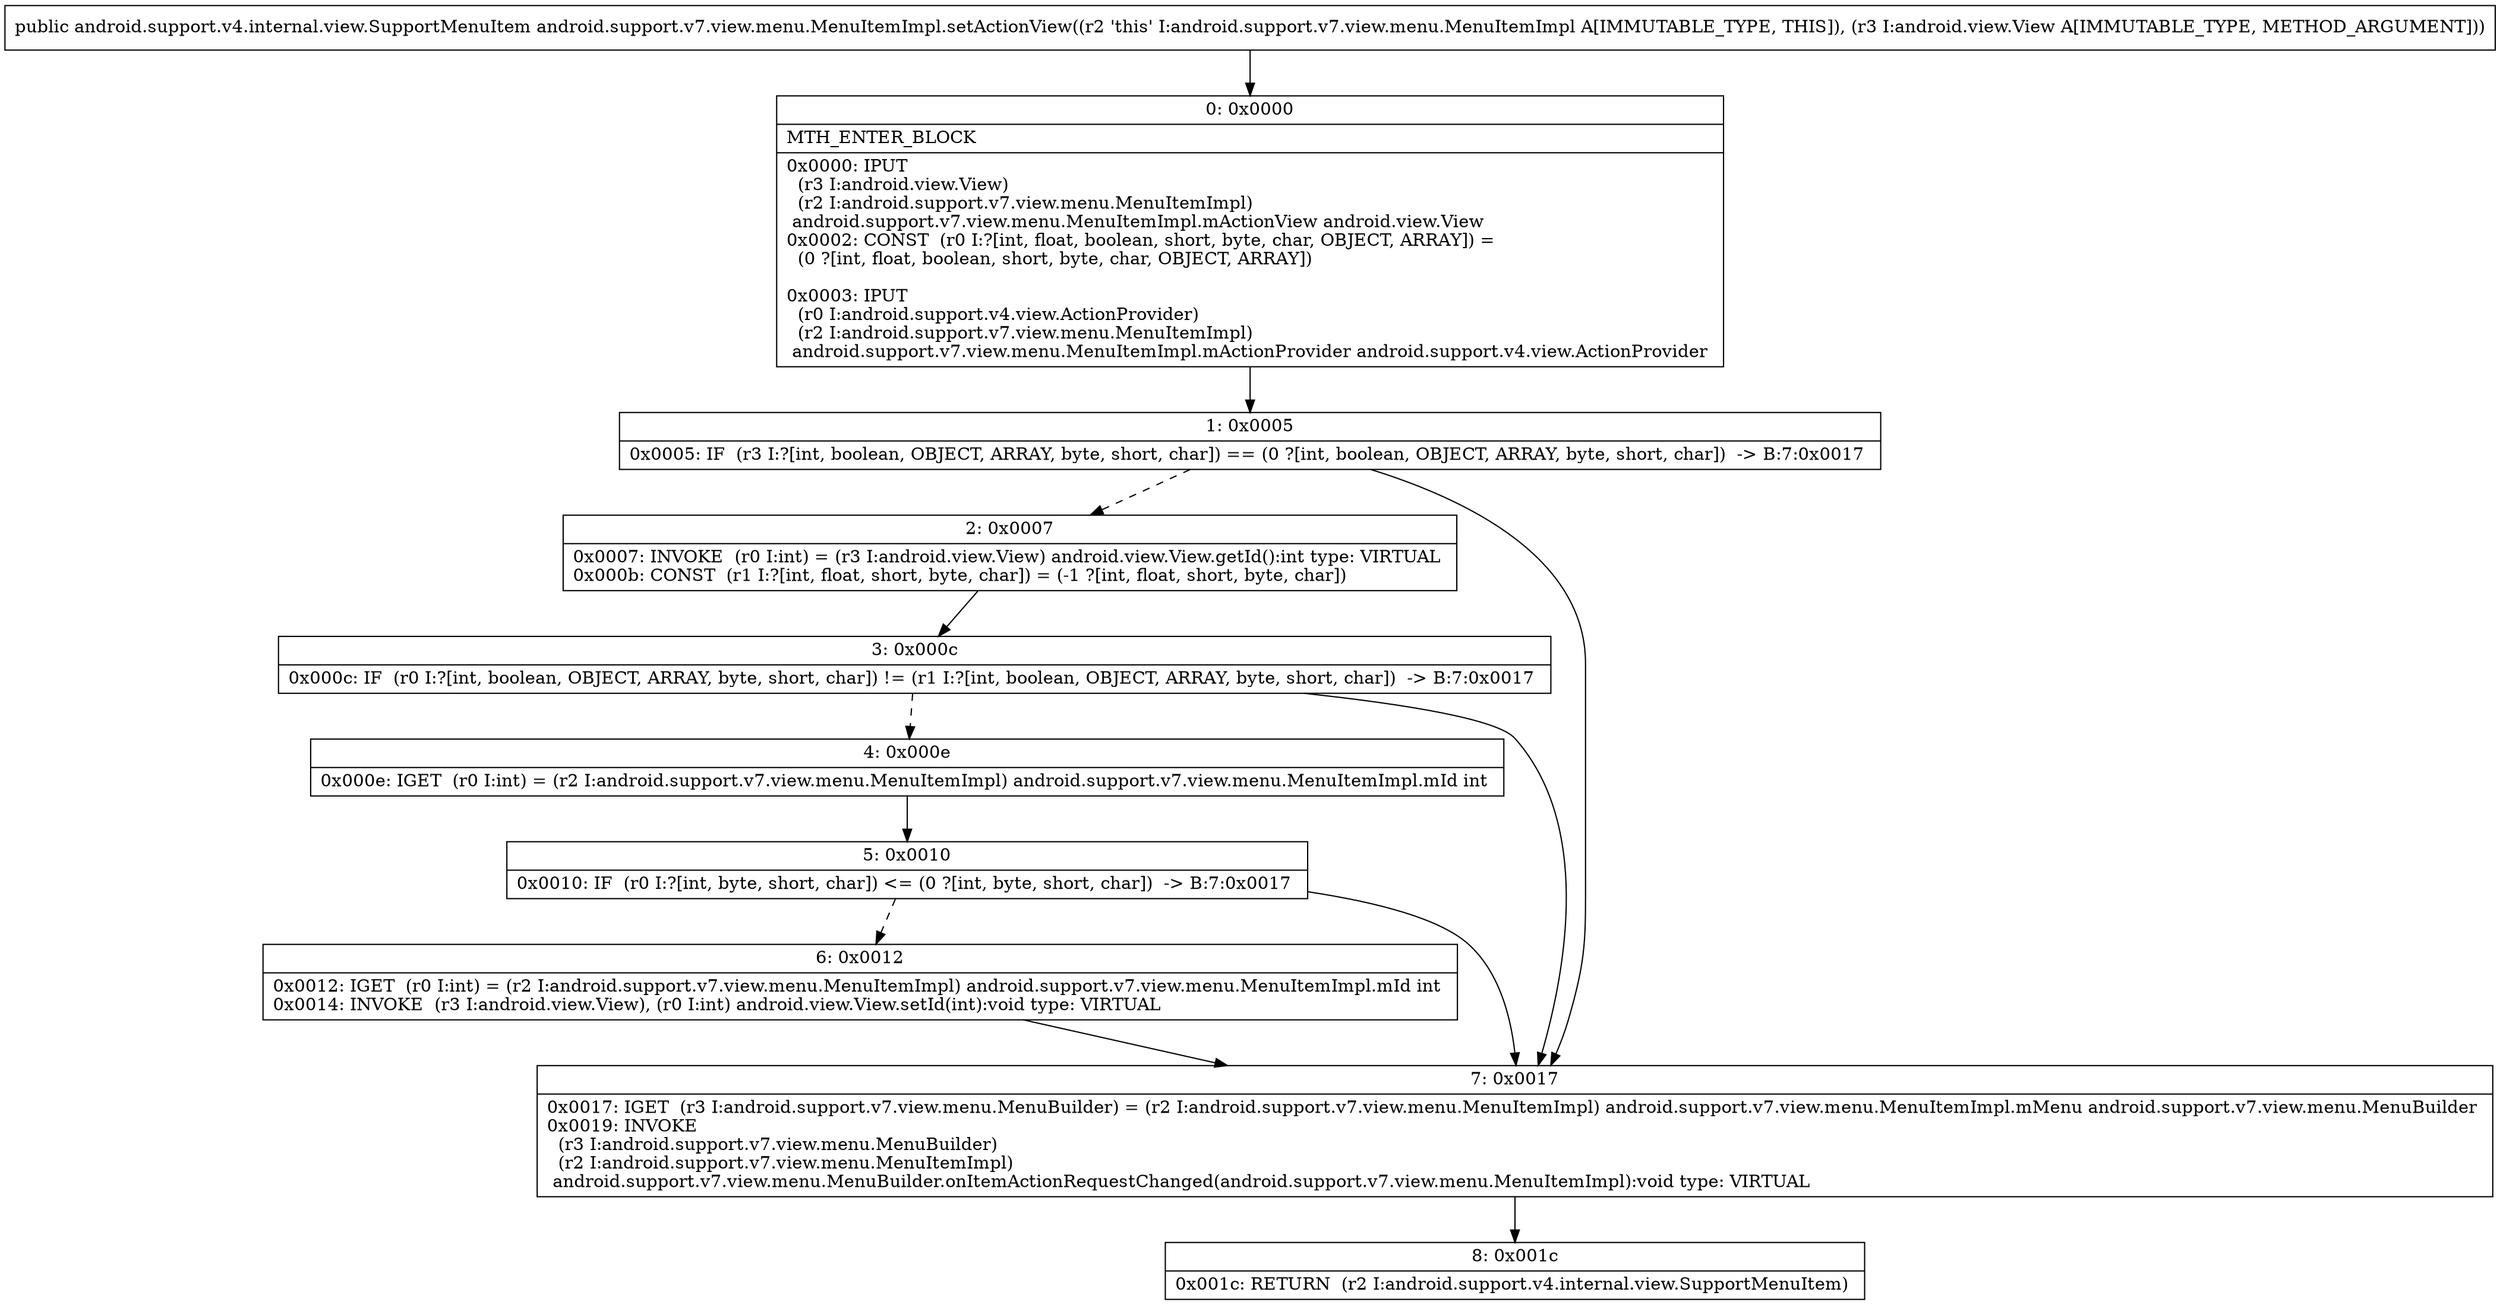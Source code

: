 digraph "CFG forandroid.support.v7.view.menu.MenuItemImpl.setActionView(Landroid\/view\/View;)Landroid\/support\/v4\/internal\/view\/SupportMenuItem;" {
Node_0 [shape=record,label="{0\:\ 0x0000|MTH_ENTER_BLOCK\l|0x0000: IPUT  \l  (r3 I:android.view.View)\l  (r2 I:android.support.v7.view.menu.MenuItemImpl)\l android.support.v7.view.menu.MenuItemImpl.mActionView android.view.View \l0x0002: CONST  (r0 I:?[int, float, boolean, short, byte, char, OBJECT, ARRAY]) = \l  (0 ?[int, float, boolean, short, byte, char, OBJECT, ARRAY])\l \l0x0003: IPUT  \l  (r0 I:android.support.v4.view.ActionProvider)\l  (r2 I:android.support.v7.view.menu.MenuItemImpl)\l android.support.v7.view.menu.MenuItemImpl.mActionProvider android.support.v4.view.ActionProvider \l}"];
Node_1 [shape=record,label="{1\:\ 0x0005|0x0005: IF  (r3 I:?[int, boolean, OBJECT, ARRAY, byte, short, char]) == (0 ?[int, boolean, OBJECT, ARRAY, byte, short, char])  \-\> B:7:0x0017 \l}"];
Node_2 [shape=record,label="{2\:\ 0x0007|0x0007: INVOKE  (r0 I:int) = (r3 I:android.view.View) android.view.View.getId():int type: VIRTUAL \l0x000b: CONST  (r1 I:?[int, float, short, byte, char]) = (\-1 ?[int, float, short, byte, char]) \l}"];
Node_3 [shape=record,label="{3\:\ 0x000c|0x000c: IF  (r0 I:?[int, boolean, OBJECT, ARRAY, byte, short, char]) != (r1 I:?[int, boolean, OBJECT, ARRAY, byte, short, char])  \-\> B:7:0x0017 \l}"];
Node_4 [shape=record,label="{4\:\ 0x000e|0x000e: IGET  (r0 I:int) = (r2 I:android.support.v7.view.menu.MenuItemImpl) android.support.v7.view.menu.MenuItemImpl.mId int \l}"];
Node_5 [shape=record,label="{5\:\ 0x0010|0x0010: IF  (r0 I:?[int, byte, short, char]) \<= (0 ?[int, byte, short, char])  \-\> B:7:0x0017 \l}"];
Node_6 [shape=record,label="{6\:\ 0x0012|0x0012: IGET  (r0 I:int) = (r2 I:android.support.v7.view.menu.MenuItemImpl) android.support.v7.view.menu.MenuItemImpl.mId int \l0x0014: INVOKE  (r3 I:android.view.View), (r0 I:int) android.view.View.setId(int):void type: VIRTUAL \l}"];
Node_7 [shape=record,label="{7\:\ 0x0017|0x0017: IGET  (r3 I:android.support.v7.view.menu.MenuBuilder) = (r2 I:android.support.v7.view.menu.MenuItemImpl) android.support.v7.view.menu.MenuItemImpl.mMenu android.support.v7.view.menu.MenuBuilder \l0x0019: INVOKE  \l  (r3 I:android.support.v7.view.menu.MenuBuilder)\l  (r2 I:android.support.v7.view.menu.MenuItemImpl)\l android.support.v7.view.menu.MenuBuilder.onItemActionRequestChanged(android.support.v7.view.menu.MenuItemImpl):void type: VIRTUAL \l}"];
Node_8 [shape=record,label="{8\:\ 0x001c|0x001c: RETURN  (r2 I:android.support.v4.internal.view.SupportMenuItem) \l}"];
MethodNode[shape=record,label="{public android.support.v4.internal.view.SupportMenuItem android.support.v7.view.menu.MenuItemImpl.setActionView((r2 'this' I:android.support.v7.view.menu.MenuItemImpl A[IMMUTABLE_TYPE, THIS]), (r3 I:android.view.View A[IMMUTABLE_TYPE, METHOD_ARGUMENT])) }"];
MethodNode -> Node_0;
Node_0 -> Node_1;
Node_1 -> Node_2[style=dashed];
Node_1 -> Node_7;
Node_2 -> Node_3;
Node_3 -> Node_4[style=dashed];
Node_3 -> Node_7;
Node_4 -> Node_5;
Node_5 -> Node_6[style=dashed];
Node_5 -> Node_7;
Node_6 -> Node_7;
Node_7 -> Node_8;
}

